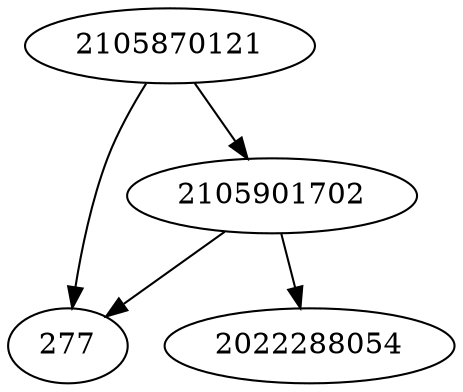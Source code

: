 strict digraph  {
2105870121;
2105901702;
277;
2022288054;
2105870121 -> 277;
2105870121 -> 2105901702;
2105901702 -> 2022288054;
2105901702 -> 277;
}
